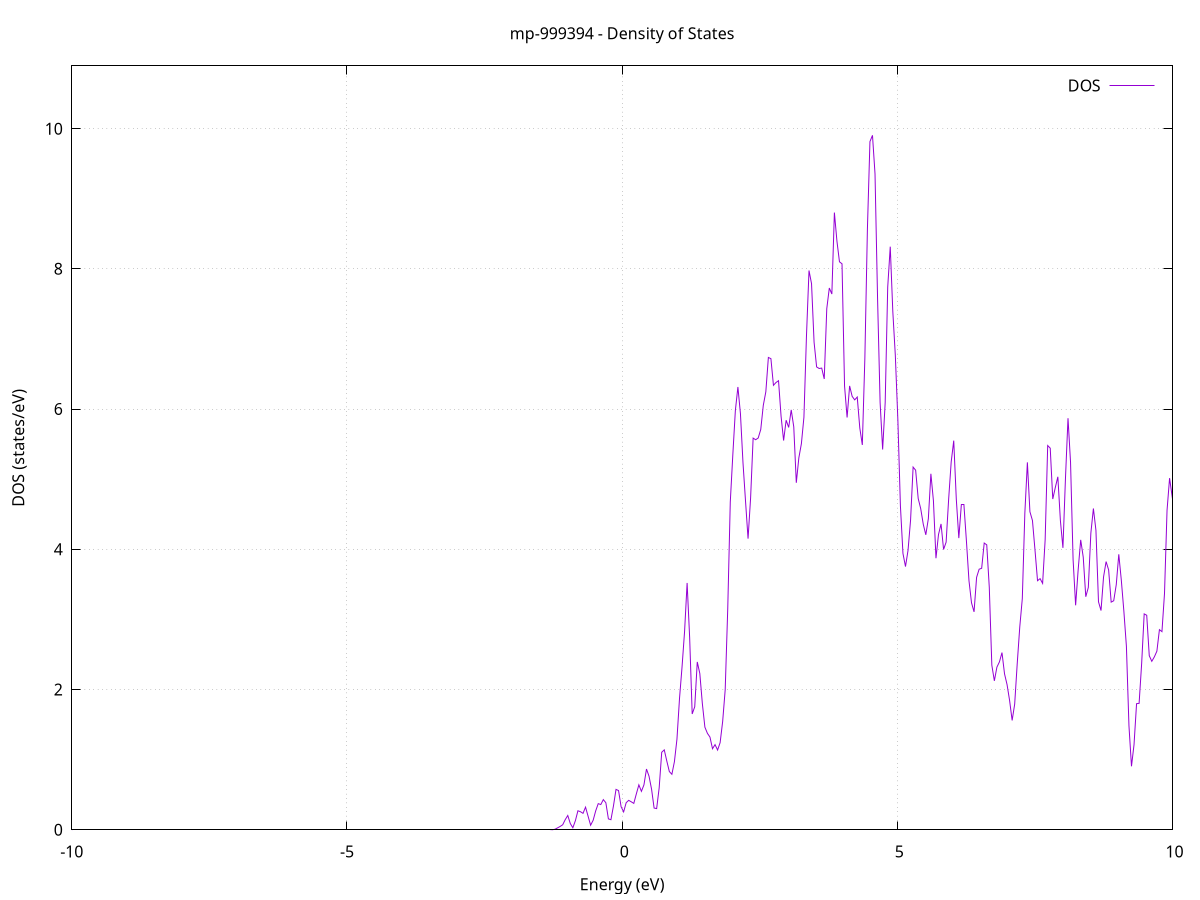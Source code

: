 set title 'mp-999394 - Density of States'
set xlabel 'Energy (eV)'
set ylabel 'DOS (states/eV)'
set grid
set xrange [-10:10]
set yrange [0:10.895]
set xzeroaxis lt -1
set terminal png size 800,600
set output 'mp-999394_dos_gnuplot.png'
plot '-' using 1:2 with lines title 'DOS'
-62.030300 0.000000
-61.984200 0.000000
-61.938000 0.000000
-61.891900 0.000000
-61.845700 0.000000
-61.799600 0.000000
-61.753500 0.000000
-61.707300 0.000000
-61.661200 0.000000
-61.615000 0.000000
-61.568900 0.000000
-61.522800 0.000000
-61.476600 0.000000
-61.430500 0.000000
-61.384400 0.000000
-61.338200 0.000000
-61.292100 0.000000
-61.245900 0.000000
-61.199800 0.000000
-61.153700 0.000000
-61.107500 0.000000
-61.061400 0.000000
-61.015200 0.000000
-60.969100 0.000000
-60.923000 0.000000
-60.876800 0.000000
-60.830700 0.000000
-60.784500 0.000000
-60.738400 0.000000
-60.692300 0.000000
-60.646100 0.000000
-60.600000 0.000000
-60.553800 0.000000
-60.507700 0.000000
-60.461600 0.000000
-60.415400 0.000000
-60.369300 0.000000
-60.323100 0.000000
-60.277000 0.000000
-60.230900 0.000000
-60.184700 0.000000
-60.138600 0.000000
-60.092500 0.000000
-60.046300 0.000000
-60.000200 0.000000
-59.954000 0.000000
-59.907900 0.000000
-59.861800 0.000000
-59.815600 0.000000
-59.769500 0.000000
-59.723300 0.000000
-59.677200 0.000000
-59.631100 0.000000
-59.584900 0.000000
-59.538800 0.000000
-59.492600 0.000000
-59.446500 0.000000
-59.400400 0.000000
-59.354200 0.000000
-59.308100 0.000000
-59.261900 0.000000
-59.215800 0.000000
-59.169700 0.000000
-59.123500 0.000000
-59.077400 0.000000
-59.031200 0.000000
-58.985100 0.000000
-58.939000 0.000000
-58.892800 0.000000
-58.846700 0.000000
-58.800600 0.000000
-58.754400 0.000000
-58.708300 0.000000
-58.662100 0.000000
-58.616000 0.000000
-58.569900 0.000000
-58.523700 0.000000
-58.477600 0.000000
-58.431400 0.000000
-58.385300 0.000000
-58.339200 0.000000
-58.293000 0.000000
-58.246900 0.000000
-58.200700 0.000000
-58.154600 0.000000
-58.108500 0.000000
-58.062300 0.000000
-58.016200 0.000000
-57.970000 0.006100
-57.923900 0.531600
-57.877800 9.516400
-57.831600 37.093700
-57.785500 33.577700
-57.739300 15.383700
-57.693200 21.239800
-57.647100 11.299500
-57.600900 1.358000
-57.554800 0.034600
-57.508700 0.000200
-57.462500 0.000000
-57.416400 0.000000
-57.370200 0.000000
-57.324100 0.000000
-57.278000 0.000000
-57.231800 0.000000
-57.185700 0.000000
-57.139500 0.000000
-57.093400 0.000000
-57.047300 0.000000
-57.001100 0.000000
-56.955000 0.000000
-56.908800 0.000000
-56.862700 0.000000
-56.816600 0.000000
-56.770400 0.000000
-56.724300 0.000000
-56.678100 0.000000
-56.632000 0.000000
-56.585900 0.000000
-56.539700 0.000000
-56.493600 0.000000
-56.447400 0.000000
-56.401300 0.000000
-56.355200 0.000000
-56.309000 0.000000
-56.262900 0.000000
-56.216800 0.000000
-56.170600 0.000000
-56.124500 0.000000
-56.078300 0.000000
-56.032200 0.000000
-55.986100 0.000000
-55.939900 0.000000
-55.893800 0.000000
-55.847600 0.000000
-55.801500 0.000000
-55.755400 0.000000
-55.709200 0.000000
-55.663100 0.000000
-55.616900 0.000000
-55.570800 0.000000
-55.524700 0.000000
-55.478500 0.000000
-55.432400 0.000000
-55.386200 0.000000
-55.340100 0.000000
-55.294000 0.000000
-55.247800 0.000000
-55.201700 0.000000
-55.155600 0.000000
-55.109400 0.000000
-55.063300 0.000000
-55.017100 0.000000
-54.971000 0.000000
-54.924900 0.000000
-54.878700 0.000000
-54.832600 0.000000
-54.786400 0.000000
-54.740300 0.000000
-54.694200 0.000000
-54.648000 0.000000
-54.601900 0.000000
-54.555700 0.000000
-54.509600 0.000000
-54.463500 0.000000
-54.417300 0.000000
-54.371200 0.000000
-54.325000 0.000000
-54.278900 0.000000
-54.232800 0.000000
-54.186600 0.000000
-54.140500 0.000000
-54.094300 0.000000
-54.048200 0.000000
-54.002100 0.000000
-53.955900 0.000000
-53.909800 0.000000
-53.863700 0.000000
-53.817500 0.000000
-53.771400 0.000000
-53.725200 0.000000
-53.679100 0.000000
-53.633000 0.000000
-53.586800 0.000000
-53.540700 0.000000
-53.494500 0.000000
-53.448400 0.000000
-53.402300 0.000000
-53.356100 0.000000
-53.310000 0.000000
-53.263800 0.000000
-53.217700 0.000000
-53.171600 0.000000
-53.125400 0.000000
-53.079300 0.000000
-53.033100 0.000000
-52.987000 0.000000
-52.940900 0.000000
-52.894700 0.000000
-52.848600 0.000000
-52.802400 0.000000
-52.756300 0.000000
-52.710200 0.000000
-52.664000 0.000000
-52.617900 0.000000
-52.571800 0.000000
-52.525600 0.000000
-52.479500 0.000000
-52.433300 0.000000
-52.387200 0.000000
-52.341100 0.000000
-52.294900 0.000000
-52.248800 0.000000
-52.202600 0.000000
-52.156500 0.000000
-52.110400 0.000000
-52.064200 0.000000
-52.018100 0.000000
-51.971900 0.000000
-51.925800 0.000000
-51.879700 0.000000
-51.833500 0.000000
-51.787400 0.000000
-51.741200 0.000000
-51.695100 0.000000
-51.649000 0.000000
-51.602800 0.000000
-51.556700 0.000000
-51.510500 0.000000
-51.464400 0.000000
-51.418300 0.000000
-51.372100 0.000000
-51.326000 0.000000
-51.279900 0.000000
-51.233700 0.000000
-51.187600 0.000000
-51.141400 0.000000
-51.095300 0.000000
-51.049200 0.000000
-51.003000 0.000000
-50.956900 0.000000
-50.910700 0.000000
-50.864600 0.000000
-50.818500 0.000000
-50.772300 0.000000
-50.726200 0.000000
-50.680000 0.000000
-50.633900 0.000000
-50.587800 0.000000
-50.541600 0.000000
-50.495500 0.000000
-50.449300 0.000000
-50.403200 0.000000
-50.357100 0.000000
-50.310900 0.000000
-50.264800 0.000000
-50.218600 0.000000
-50.172500 0.000000
-50.126400 0.000000
-50.080200 0.000000
-50.034100 0.000000
-49.988000 0.000000
-49.941800 0.000000
-49.895700 0.000000
-49.849500 0.000000
-49.803400 0.000000
-49.757300 0.000000
-49.711100 0.000000
-49.665000 0.000000
-49.618800 0.000000
-49.572700 0.000000
-49.526600 0.000000
-49.480400 0.000000
-49.434300 0.000000
-49.388100 0.000000
-49.342000 0.000000
-49.295900 0.000000
-49.249700 0.000000
-49.203600 0.000000
-49.157400 0.000000
-49.111300 0.000000
-49.065200 0.000000
-49.019000 0.000000
-48.972900 0.000000
-48.926700 0.000000
-48.880600 0.000000
-48.834500 0.000000
-48.788300 0.000000
-48.742200 0.000000
-48.696100 0.000000
-48.649900 0.000000
-48.603800 0.000000
-48.557600 0.000000
-48.511500 0.000000
-48.465400 0.000000
-48.419200 0.000000
-48.373100 0.000000
-48.326900 0.000000
-48.280800 0.000000
-48.234700 0.000000
-48.188500 0.000000
-48.142400 0.000000
-48.096200 0.000000
-48.050100 0.000000
-48.004000 0.000000
-47.957800 0.000000
-47.911700 0.000000
-47.865500 0.000000
-47.819400 0.000000
-47.773300 0.000000
-47.727100 0.000000
-47.681000 0.000000
-47.634800 0.000000
-47.588700 0.000000
-47.542600 0.000000
-47.496400 0.000000
-47.450300 0.000000
-47.404200 0.000000
-47.358000 0.000000
-47.311900 0.000000
-47.265700 0.000000
-47.219600 0.000000
-47.173500 0.000000
-47.127300 0.000000
-47.081200 0.000000
-47.035000 0.000000
-46.988900 0.000000
-46.942800 0.000000
-46.896600 0.000000
-46.850500 0.000000
-46.804300 0.000000
-46.758200 0.000000
-46.712100 0.000000
-46.665900 0.000000
-46.619800 0.000000
-46.573600 0.000000
-46.527500 0.000000
-46.481400 0.000000
-46.435200 0.000000
-46.389100 0.000000
-46.343000 0.000000
-46.296800 0.000000
-46.250700 0.000000
-46.204500 0.000000
-46.158400 0.000000
-46.112300 0.000000
-46.066100 0.000000
-46.020000 0.000000
-45.973800 0.000000
-45.927700 0.000000
-45.881600 0.000000
-45.835400 0.000000
-45.789300 0.000000
-45.743100 0.000000
-45.697000 0.000000
-45.650900 0.000000
-45.604700 0.000000
-45.558600 0.000000
-45.512400 0.000000
-45.466300 0.000000
-45.420200 0.000000
-45.374000 0.000000
-45.327900 0.000000
-45.281700 0.000000
-45.235600 0.000000
-45.189500 0.000000
-45.143300 0.000000
-45.097200 0.000000
-45.051100 0.000000
-45.004900 0.000000
-44.958800 0.000000
-44.912600 0.000000
-44.866500 0.000000
-44.820400 0.000000
-44.774200 0.000000
-44.728100 0.000000
-44.681900 0.000000
-44.635800 0.000000
-44.589700 0.000000
-44.543500 0.000000
-44.497400 0.000000
-44.451200 0.000000
-44.405100 0.000000
-44.359000 0.000000
-44.312800 0.000000
-44.266700 0.000000
-44.220500 0.000000
-44.174400 0.000000
-44.128300 0.000000
-44.082100 0.000000
-44.036000 0.000000
-43.989800 0.000000
-43.943700 0.000000
-43.897600 0.000000
-43.851400 0.000000
-43.805300 0.000000
-43.759200 0.000000
-43.713000 0.000000
-43.666900 0.000000
-43.620700 0.000000
-43.574600 0.000000
-43.528500 0.000000
-43.482300 0.000000
-43.436200 0.000000
-43.390000 0.000000
-43.343900 0.000000
-43.297800 0.000000
-43.251600 0.000000
-43.205500 0.000000
-43.159300 0.000000
-43.113200 0.000000
-43.067100 0.000000
-43.020900 0.000000
-42.974800 0.000000
-42.928600 0.000000
-42.882500 0.000000
-42.836400 0.000000
-42.790200 0.000000
-42.744100 0.000000
-42.697900 0.000000
-42.651800 0.000000
-42.605700 0.000000
-42.559500 0.000000
-42.513400 0.000000
-42.467300 0.000000
-42.421100 0.000000
-42.375000 0.000000
-42.328800 0.000000
-42.282700 0.000000
-42.236600 0.000000
-42.190400 0.000000
-42.144300 0.000000
-42.098100 0.000000
-42.052000 0.000000
-42.005900 0.000000
-41.959700 0.000000
-41.913600 0.000000
-41.867400 0.000000
-41.821300 0.000000
-41.775200 0.000000
-41.729000 0.000000
-41.682900 0.000000
-41.636700 0.000000
-41.590600 0.000000
-41.544500 0.000000
-41.498300 0.000000
-41.452200 0.000000
-41.406000 0.000000
-41.359900 0.000000
-41.313800 0.000000
-41.267600 0.000000
-41.221500 0.000000
-41.175400 0.000000
-41.129200 0.000000
-41.083100 0.000000
-41.036900 0.000000
-40.990800 0.000000
-40.944700 0.000000
-40.898500 0.000000
-40.852400 0.000000
-40.806200 0.000000
-40.760100 0.000000
-40.714000 0.000000
-40.667800 0.000000
-40.621700 0.000000
-40.575500 0.000000
-40.529400 0.000000
-40.483300 0.000000
-40.437100 0.000000
-40.391000 0.000000
-40.344800 0.000000
-40.298700 0.000000
-40.252600 0.000000
-40.206400 0.000000
-40.160300 0.000000
-40.114100 0.000000
-40.068000 0.000000
-40.021900 0.000000
-39.975700 0.000000
-39.929600 0.000000
-39.883500 0.000000
-39.837300 0.000000
-39.791200 0.000000
-39.745000 0.000000
-39.698900 0.000000
-39.652800 0.000000
-39.606600 0.000000
-39.560500 0.000000
-39.514300 0.000000
-39.468200 0.000000
-39.422100 0.000000
-39.375900 0.000000
-39.329800 0.000000
-39.283600 0.000000
-39.237500 0.000000
-39.191400 0.000000
-39.145200 0.000000
-39.099100 0.000000
-39.052900 0.000000
-39.006800 0.000000
-38.960700 0.000000
-38.914500 0.000000
-38.868400 0.000000
-38.822200 0.000000
-38.776100 0.000000
-38.730000 0.000000
-38.683800 0.000000
-38.637700 0.000000
-38.591600 0.000000
-38.545400 0.000000
-38.499300 0.000000
-38.453100 0.000000
-38.407000 0.000000
-38.360900 0.000000
-38.314700 0.000000
-38.268600 0.000000
-38.222400 0.000000
-38.176300 0.000000
-38.130200 0.000000
-38.084000 0.000000
-38.037900 0.000000
-37.991700 0.000000
-37.945600 0.000000
-37.899500 0.000000
-37.853300 0.000000
-37.807200 0.000000
-37.761000 0.000000
-37.714900 0.000000
-37.668800 0.000000
-37.622600 0.000000
-37.576500 0.000000
-37.530400 0.000000
-37.484200 0.000000
-37.438100 0.000000
-37.391900 0.000000
-37.345800 0.000000
-37.299700 0.000000
-37.253500 0.000000
-37.207400 0.000000
-37.161200 0.000000
-37.115100 0.000000
-37.069000 0.000000
-37.022800 0.000000
-36.976700 0.000000
-36.930500 0.000000
-36.884400 0.000000
-36.838300 0.000000
-36.792100 0.000000
-36.746000 0.000000
-36.699800 0.000000
-36.653700 0.000000
-36.607600 0.000000
-36.561400 0.000000
-36.515300 0.000000
-36.469100 0.000000
-36.423000 0.000000
-36.376900 0.000000
-36.330700 0.000000
-36.284600 0.000000
-36.238500 0.000000
-36.192300 0.000000
-36.146200 0.000000
-36.100000 0.000000
-36.053900 0.000000
-36.007800 0.000000
-35.961600 0.000000
-35.915500 0.000000
-35.869300 0.000000
-35.823200 0.000000
-35.777100 0.000000
-35.730900 0.000000
-35.684800 0.000000
-35.638600 0.000000
-35.592500 0.000000
-35.546400 0.000000
-35.500200 0.000000
-35.454100 0.000000
-35.407900 0.000000
-35.361800 0.000000
-35.315700 0.000000
-35.269500 0.000000
-35.223400 0.000000
-35.177200 0.000000
-35.131100 0.000000
-35.085000 0.000000
-35.038800 0.000000
-34.992700 0.000000
-34.946600 0.000000
-34.900400 0.000000
-34.854300 0.000000
-34.808100 0.000000
-34.762000 0.000000
-34.715900 0.000000
-34.669700 0.000000
-34.623600 0.000000
-34.577400 0.000000
-34.531300 0.000000
-34.485200 0.000000
-34.439000 0.000000
-34.392900 0.000000
-34.346700 0.000000
-34.300600 0.000000
-34.254500 0.000000
-34.208300 0.000000
-34.162200 0.000000
-34.116000 0.000000
-34.069900 0.000000
-34.023800 0.000000
-33.977600 0.000000
-33.931500 0.000000
-33.885300 0.000000
-33.839200 0.000000
-33.793100 0.000000
-33.746900 0.000000
-33.700800 0.000000
-33.654700 0.000000
-33.608500 0.000000
-33.562400 0.000000
-33.516200 0.000000
-33.470100 0.000000
-33.424000 0.000000
-33.377800 0.000000
-33.331700 0.000000
-33.285500 0.000000
-33.239400 0.000000
-33.193300 0.000000
-33.147100 0.000000
-33.101000 0.000000
-33.054800 0.000000
-33.008700 0.000000
-32.962600 0.000000
-32.916400 0.000000
-32.870300 0.000000
-32.824100 0.000000
-32.778000 0.000000
-32.731900 0.000000
-32.685700 0.000000
-32.639600 0.000000
-32.593400 0.000000
-32.547300 0.000000
-32.501200 0.000000
-32.455000 0.000000
-32.408900 0.000000
-32.362800 0.000000
-32.316600 0.000000
-32.270500 0.000000
-32.224300 0.000000
-32.178200 0.000000
-32.132100 0.000000
-32.085900 0.000000
-32.039800 0.000000
-31.993600 0.000000
-31.947500 0.000000
-31.901400 0.000000
-31.855200 0.000000
-31.809100 0.000000
-31.762900 0.000000
-31.716800 0.000000
-31.670700 0.000000
-31.624500 0.000000
-31.578400 0.000000
-31.532200 0.000000
-31.486100 0.000000
-31.440000 0.000000
-31.393800 0.000000
-31.347700 0.000000
-31.301500 0.000000
-31.255400 0.000000
-31.209300 0.000000
-31.163100 0.000000
-31.117000 0.000000
-31.070900 0.000000
-31.024700 0.000000
-30.978600 0.000000
-30.932400 0.000000
-30.886300 0.000000
-30.840200 0.000000
-30.794000 0.000000
-30.747900 0.000000
-30.701700 0.000000
-30.655600 0.000000
-30.609500 0.000000
-30.563300 0.000000
-30.517200 0.000000
-30.471000 0.000000
-30.424900 0.000000
-30.378800 0.000000
-30.332600 0.000000
-30.286500 0.000000
-30.240300 0.000000
-30.194200 0.000000
-30.148100 0.000000
-30.101900 0.000000
-30.055800 0.000000
-30.009700 0.000000
-29.963500 0.000000
-29.917400 0.000000
-29.871200 0.000000
-29.825100 0.000000
-29.779000 0.000000
-29.732800 0.000000
-29.686700 0.000000
-29.640500 0.000000
-29.594400 0.000000
-29.548300 0.000000
-29.502100 0.000000
-29.456000 0.000000
-29.409800 0.000000
-29.363700 0.000000
-29.317600 0.000000
-29.271400 0.000000
-29.225300 0.000000
-29.179100 0.000000
-29.133000 0.000000
-29.086900 0.000000
-29.040700 0.000000
-28.994600 0.000000
-28.948400 0.000000
-28.902300 0.000000
-28.856200 0.000000
-28.810000 0.000000
-28.763900 0.000000
-28.717800 0.000000
-28.671600 0.000000
-28.625500 0.000000
-28.579300 0.000000
-28.533200 0.000000
-28.487100 0.000000
-28.440900 0.000000
-28.394800 0.000000
-28.348600 0.000000
-28.302500 0.000000
-28.256400 0.000000
-28.210200 0.000000
-28.164100 0.000000
-28.117900 0.000000
-28.071800 0.000000
-28.025700 0.000000
-27.979500 0.000000
-27.933400 0.000000
-27.887200 0.000000
-27.841100 0.000000
-27.795000 0.000000
-27.748800 0.000000
-27.702700 0.000000
-27.656500 0.000000
-27.610400 0.000000
-27.564300 0.000000
-27.518100 0.000000
-27.472000 0.000000
-27.425900 0.000000
-27.379700 0.000000
-27.333600 0.000000
-27.287400 0.000000
-27.241300 0.000000
-27.195200 0.000000
-27.149000 0.000000
-27.102900 0.000000
-27.056700 0.000000
-27.010600 0.000000
-26.964500 0.000000
-26.918300 0.000000
-26.872200 0.000000
-26.826000 0.000000
-26.779900 0.000000
-26.733800 0.000000
-26.687600 0.000000
-26.641500 0.000000
-26.595300 0.000000
-26.549200 0.000000
-26.503100 0.000000
-26.456900 0.000000
-26.410800 0.000000
-26.364600 0.000000
-26.318500 0.000000
-26.272400 0.000000
-26.226200 0.000000
-26.180100 0.000000
-26.134000 0.000700
-26.087800 0.035100
-26.041700 0.427600
-25.995500 1.605900
-25.949400 2.736000
-25.903300 3.414900
-25.857100 4.952000
-25.811000 8.487100
-25.764800 11.614300
-25.718700 11.683500
-25.672600 12.920700
-25.626400 15.888000
-25.580300 17.167800
-25.534100 16.657300
-25.488000 14.654500
-25.441900 10.476200
-25.395700 8.492900
-25.349600 9.938100
-25.303400 10.693000
-25.257300 11.105300
-25.211200 13.096400
-25.165000 15.491900
-25.118900 15.148200
-25.072700 13.647700
-25.026600 14.056500
-24.980500 16.255400
-24.934300 17.721500
-24.888200 16.026800
-24.842100 15.331700
-24.795900 15.536200
-24.749800 17.105300
-24.703600 18.556800
-24.657500 15.718200
-24.611400 9.746700
-24.565200 3.312500
-24.519100 0.406800
-24.472900 0.013600
-24.426800 0.000100
-24.380700 0.000000
-24.334500 0.000000
-24.288400 0.000000
-24.242200 0.000000
-24.196100 0.000000
-24.150000 0.000000
-24.103800 0.000000
-24.057700 0.000000
-24.011500 0.000000
-23.965400 0.000000
-23.919300 0.000000
-23.873100 0.000000
-23.827000 0.000000
-23.780800 0.000000
-23.734700 0.000000
-23.688600 0.000000
-23.642400 0.000000
-23.596300 0.000000
-23.550200 0.000000
-23.504000 0.000000
-23.457900 0.000000
-23.411700 0.000000
-23.365600 0.000000
-23.319500 0.000000
-23.273300 0.000000
-23.227200 0.000000
-23.181000 0.000000
-23.134900 0.000000
-23.088800 0.000000
-23.042600 0.000000
-22.996500 0.000000
-22.950300 0.000000
-22.904200 0.000000
-22.858100 0.000000
-22.811900 0.000000
-22.765800 0.000000
-22.719600 0.000000
-22.673500 0.000000
-22.627400 0.000000
-22.581200 0.000000
-22.535100 0.000000
-22.488900 0.000000
-22.442800 0.000000
-22.396700 0.000000
-22.350500 0.000000
-22.304400 0.000000
-22.258300 0.000000
-22.212100 0.000000
-22.166000 0.000000
-22.119800 0.000000
-22.073700 0.000000
-22.027600 0.000000
-21.981400 0.000000
-21.935300 0.000000
-21.889100 0.000000
-21.843000 0.000000
-21.796900 0.000000
-21.750700 0.000000
-21.704600 0.000000
-21.658400 0.000000
-21.612300 0.000000
-21.566200 0.000000
-21.520000 0.000000
-21.473900 0.000000
-21.427700 0.000000
-21.381600 0.000000
-21.335500 0.000000
-21.289300 0.000000
-21.243200 0.000000
-21.197100 0.000000
-21.150900 0.000000
-21.104800 0.000000
-21.058600 0.000000
-21.012500 0.000000
-20.966400 0.000000
-20.920200 0.000000
-20.874100 0.000000
-20.827900 0.000000
-20.781800 0.000000
-20.735700 0.000000
-20.689500 0.000000
-20.643400 0.000000
-20.597200 0.000000
-20.551100 0.000000
-20.505000 0.000000
-20.458800 0.000000
-20.412700 0.000000
-20.366500 0.000000
-20.320400 0.000000
-20.274300 0.000000
-20.228100 0.000000
-20.182000 0.000000
-20.135800 0.000000
-20.089700 0.000000
-20.043600 0.000000
-19.997400 0.000000
-19.951300 0.000000
-19.905200 0.000000
-19.859000 0.000000
-19.812900 0.000000
-19.766700 0.000000
-19.720600 0.000000
-19.674500 0.000000
-19.628300 0.000000
-19.582200 0.000000
-19.536000 0.000000
-19.489900 0.000000
-19.443800 0.000000
-19.397600 0.000000
-19.351500 0.000000
-19.305300 0.000000
-19.259200 0.000000
-19.213100 0.000000
-19.166900 0.000000
-19.120800 0.000000
-19.074600 0.000000
-19.028500 0.000000
-18.982400 0.000000
-18.936200 0.000000
-18.890100 0.000000
-18.843900 0.000000
-18.797800 0.000000
-18.751700 0.000000
-18.705500 0.000000
-18.659400 0.000000
-18.613300 0.000000
-18.567100 0.000000
-18.521000 0.000000
-18.474800 0.000000
-18.428700 0.000000
-18.382600 0.000000
-18.336400 0.000000
-18.290300 0.000000
-18.244100 0.000000
-18.198000 0.000000
-18.151900 0.000000
-18.105700 0.000000
-18.059600 0.000000
-18.013400 0.000000
-17.967300 0.000000
-17.921200 0.000000
-17.875000 0.000000
-17.828900 0.000000
-17.782700 0.000000
-17.736600 0.000000
-17.690500 0.000000
-17.644300 0.000000
-17.598200 0.000000
-17.552000 0.000000
-17.505900 0.000000
-17.459800 0.000000
-17.413600 0.000000
-17.367500 0.000000
-17.321400 0.000000
-17.275200 0.000000
-17.229100 0.000000
-17.182900 0.000000
-17.136800 0.000000
-17.090700 0.000000
-17.044500 0.000000
-16.998400 0.000000
-16.952200 0.000000
-16.906100 0.000000
-16.860000 0.000000
-16.813800 0.000000
-16.767700 0.000000
-16.721500 0.000000
-16.675400 0.000000
-16.629300 0.000000
-16.583100 0.000000
-16.537000 0.000000
-16.490800 0.000000
-16.444700 0.000000
-16.398600 0.000000
-16.352400 0.000000
-16.306300 0.000000
-16.260100 0.000000
-16.214000 0.000000
-16.167900 0.000000
-16.121700 0.000000
-16.075600 0.000000
-16.029500 0.000000
-15.983300 0.000000
-15.937200 0.000000
-15.891000 0.000000
-15.844900 0.000000
-15.798800 0.000000
-15.752600 0.000000
-15.706500 0.000000
-15.660300 0.000000
-15.614200 0.000000
-15.568100 0.000000
-15.521900 0.000000
-15.475800 0.000000
-15.429600 0.000000
-15.383500 0.000000
-15.337400 0.000000
-15.291200 0.000000
-15.245100 0.000000
-15.198900 0.000000
-15.152800 0.000000
-15.106700 0.000000
-15.060500 0.000000
-15.014400 0.000000
-14.968200 0.000000
-14.922100 0.000000
-14.876000 0.000000
-14.829800 0.000000
-14.783700 0.000000
-14.737600 0.000000
-14.691400 0.000000
-14.645300 0.000000
-14.599100 0.000000
-14.553000 0.000000
-14.506900 0.000000
-14.460700 0.000000
-14.414600 0.000000
-14.368400 0.000000
-14.322300 0.000000
-14.276200 0.000000
-14.230000 0.000000
-14.183900 0.000000
-14.137700 0.000000
-14.091600 0.000000
-14.045500 0.000000
-13.999300 0.000000
-13.953200 0.000000
-13.907000 0.000000
-13.860900 0.000000
-13.814800 0.000000
-13.768600 0.000000
-13.722500 0.000000
-13.676300 0.000000
-13.630200 0.000000
-13.584100 0.000000
-13.537900 0.000000
-13.491800 0.000000
-13.445700 0.000000
-13.399500 0.000000
-13.353400 0.000000
-13.307200 0.000000
-13.261100 0.000000
-13.215000 0.000000
-13.168800 0.000000
-13.122700 0.000000
-13.076500 0.000000
-13.030400 0.000000
-12.984300 0.000000
-12.938100 0.000000
-12.892000 0.000000
-12.845800 0.000000
-12.799700 0.000000
-12.753600 0.000000
-12.707400 0.000000
-12.661300 0.000000
-12.615100 0.000000
-12.569000 0.000000
-12.522900 0.000000
-12.476700 0.000000
-12.430600 0.000000
-12.384500 0.000000
-12.338300 0.000000
-12.292200 0.000000
-12.246000 0.000000
-12.199900 0.000000
-12.153800 0.000000
-12.107600 0.000000
-12.061500 0.000000
-12.015300 0.000000
-11.969200 0.000000
-11.923100 0.000000
-11.876900 0.000000
-11.830800 0.000000
-11.784600 0.000000
-11.738500 0.000000
-11.692400 0.000000
-11.646200 0.000000
-11.600100 0.000000
-11.553900 0.000000
-11.507800 0.000000
-11.461700 0.000000
-11.415500 0.000000
-11.369400 0.000000
-11.323200 0.000000
-11.277100 0.000000
-11.231000 0.000000
-11.184800 0.000000
-11.138700 0.000000
-11.092600 0.000000
-11.046400 0.000000
-11.000300 0.000000
-10.954100 0.000000
-10.908000 0.000000
-10.861900 0.000000
-10.815700 0.000000
-10.769600 0.000000
-10.723400 0.000000
-10.677300 0.000000
-10.631200 0.000000
-10.585000 0.000000
-10.538900 0.000000
-10.492700 0.000000
-10.446600 0.000000
-10.400500 0.000000
-10.354300 0.000000
-10.308200 0.000000
-10.262000 0.000000
-10.215900 0.000000
-10.169800 0.000000
-10.123600 0.000000
-10.077500 0.000000
-10.031300 0.000000
-9.985200 0.000000
-9.939100 0.000000
-9.892900 0.000000
-9.846800 0.000000
-9.800700 0.000000
-9.754500 0.000000
-9.708400 0.000000
-9.662200 0.000000
-9.616100 0.000000
-9.570000 0.000000
-9.523800 0.000000
-9.477700 0.000000
-9.431500 0.000000
-9.385400 0.000000
-9.339300 0.000000
-9.293100 0.000000
-9.247000 0.000000
-9.200800 0.000000
-9.154700 0.000000
-9.108600 0.000000
-9.062400 0.000000
-9.016300 0.000000
-8.970100 0.000000
-8.924000 0.000000
-8.877900 0.000000
-8.831700 0.000000
-8.785600 0.000000
-8.739400 0.000000
-8.693300 0.000000
-8.647200 0.000000
-8.601000 0.000000
-8.554900 0.000000
-8.508800 0.000000
-8.462600 0.000000
-8.416500 0.000000
-8.370300 0.000000
-8.324200 0.000000
-8.278100 0.000000
-8.231900 0.000000
-8.185800 0.000000
-8.139600 0.000000
-8.093500 0.000000
-8.047400 0.000000
-8.001200 0.000000
-7.955100 0.000000
-7.908900 0.000000
-7.862800 0.000000
-7.816700 0.000000
-7.770500 0.000000
-7.724400 0.000000
-7.678200 0.000000
-7.632100 0.000000
-7.586000 0.000000
-7.539800 0.000000
-7.493700 0.000000
-7.447500 0.000000
-7.401400 0.000000
-7.355300 0.000000
-7.309100 0.000000
-7.263000 0.000000
-7.216900 0.000000
-7.170700 0.000000
-7.124600 0.000000
-7.078400 0.000000
-7.032300 0.000000
-6.986200 0.000000
-6.940000 0.000000
-6.893900 0.000000
-6.847700 0.000000
-6.801600 0.000000
-6.755500 0.000000
-6.709300 0.000000
-6.663200 0.000000
-6.617000 0.000000
-6.570900 0.000000
-6.524800 0.000000
-6.478600 0.000000
-6.432500 0.000000
-6.386300 0.000000
-6.340200 0.000000
-6.294100 0.000000
-6.247900 0.000000
-6.201800 0.000000
-6.155600 0.000000
-6.109500 0.000000
-6.063400 0.000000
-6.017200 0.000000
-5.971100 0.000000
-5.925000 0.000000
-5.878800 0.000000
-5.832700 0.000000
-5.786500 0.000000
-5.740400 0.000000
-5.694300 0.000000
-5.648100 0.000000
-5.602000 0.000000
-5.555800 0.000000
-5.509700 0.000000
-5.463600 0.000000
-5.417400 0.000000
-5.371300 0.000000
-5.325100 0.000000
-5.279000 0.000000
-5.232900 0.000000
-5.186700 0.000000
-5.140600 0.000000
-5.094400 0.000000
-5.048300 0.000000
-5.002200 0.000000
-4.956000 0.000000
-4.909900 0.000000
-4.863700 0.000000
-4.817600 0.000000
-4.771500 0.000000
-4.725300 0.000000
-4.679200 0.000000
-4.633100 0.000000
-4.586900 0.000000
-4.540800 0.000000
-4.494600 0.000000
-4.448500 0.000000
-4.402400 0.000000
-4.356200 0.000000
-4.310100 0.000000
-4.263900 0.000000
-4.217800 0.000000
-4.171700 0.000000
-4.125500 0.000000
-4.079400 0.000000
-4.033200 0.000000
-3.987100 0.000000
-3.941000 0.000000
-3.894800 0.000000
-3.848700 0.000000
-3.802500 0.000000
-3.756400 0.000000
-3.710300 0.000000
-3.664100 0.000000
-3.618000 0.000000
-3.571900 0.000000
-3.525700 0.000000
-3.479600 0.000000
-3.433400 0.000000
-3.387300 0.000000
-3.341200 0.000000
-3.295000 0.000000
-3.248900 0.000000
-3.202700 0.000000
-3.156600 0.000000
-3.110500 0.000000
-3.064300 0.000000
-3.018200 0.000000
-2.972000 0.000000
-2.925900 0.000000
-2.879800 0.000000
-2.833600 0.000000
-2.787500 0.000000
-2.741300 0.000000
-2.695200 0.000000
-2.649100 0.000000
-2.602900 0.000000
-2.556800 0.000000
-2.510600 0.000000
-2.464500 0.000000
-2.418400 0.000000
-2.372200 0.000000
-2.326100 0.000000
-2.280000 0.000000
-2.233800 0.000000
-2.187700 0.000000
-2.141500 0.000000
-2.095400 0.000000
-2.049300 0.000000
-2.003100 0.000000
-1.957000 0.000000
-1.910800 0.000000
-1.864700 0.000000
-1.818600 0.000000
-1.772400 0.000000
-1.726300 0.000000
-1.680100 0.000000
-1.634000 0.000000
-1.587900 0.000000
-1.541700 0.000000
-1.495600 0.000000
-1.449400 0.000000
-1.403300 0.000000
-1.357200 0.000000
-1.311000 0.000000
-1.264900 0.000600
-1.218700 0.008000
-1.172600 0.027900
-1.126500 0.047600
-1.080300 0.071200
-1.034200 0.144800
-0.988100 0.203700
-0.941900 0.088800
-0.895800 0.029000
-0.849600 0.129700
-0.803500 0.271200
-0.757400 0.257600
-0.711200 0.234500
-0.665100 0.322600
-0.618900 0.193600
-0.572800 0.064700
-0.526700 0.136000
-0.480500 0.270000
-0.434400 0.372800
-0.388200 0.359700
-0.342100 0.430400
-0.296000 0.385500
-0.249800 0.155400
-0.203700 0.143500
-0.157500 0.341600
-0.111400 0.576100
-0.065300 0.559200
-0.019100 0.329400
0.027000 0.255100
0.073200 0.386400
0.119300 0.419900
0.165400 0.399000
0.211600 0.376400
0.257700 0.511100
0.303800 0.640900
0.350000 0.548300
0.396100 0.640300
0.442300 0.866300
0.488400 0.764100
0.534500 0.579200
0.580700 0.309600
0.626800 0.302100
0.673000 0.599400
0.719100 1.105600
0.765200 1.139600
0.811400 0.980400
0.857500 0.830400
0.903700 0.791300
0.949800 0.971300
0.995900 1.291800
1.042100 1.870400
1.088200 2.321200
1.134400 2.828100
1.180500 3.520000
1.226600 2.741600
1.272800 1.651800
1.318900 1.754400
1.365100 2.393800
1.411200 2.229400
1.457300 1.800100
1.503500 1.463100
1.549600 1.375200
1.595700 1.322100
1.641900 1.156000
1.688000 1.214400
1.734200 1.137200
1.780300 1.242800
1.826400 1.544600
1.872600 1.997600
1.918700 3.150900
1.964900 4.675500
2.011000 5.349300
2.057100 5.978200
2.103300 6.315000
2.149400 5.936000
2.195600 5.235500
2.241700 4.688700
2.287800 4.152000
2.334000 4.731200
2.380100 5.586100
2.426300 5.562900
2.472400 5.587800
2.518500 5.709300
2.564700 6.053200
2.610800 6.246300
2.657000 6.736300
2.703100 6.719300
2.749200 6.339200
2.795400 6.378900
2.841500 6.404600
2.887600 5.899200
2.933800 5.551600
2.979900 5.841400
3.026100 5.738500
3.072200 5.988800
3.118300 5.746900
3.164500 4.949200
3.210600 5.304500
3.256800 5.505900
3.302900 5.882700
3.349000 7.036500
3.395200 7.976500
3.441300 7.788300
3.487500 6.953500
3.533600 6.601500
3.579700 6.579100
3.625900 6.584700
3.672000 6.429800
3.718200 7.432300
3.764300 7.726800
3.810400 7.640900
3.856600 8.802600
3.902700 8.396100
3.948900 8.100600
3.995000 8.072300
4.041100 6.329900
4.087300 5.880200
4.133400 6.330800
4.179500 6.181400
4.225700 6.131700
4.271800 6.171900
4.318000 5.732000
4.364100 5.488800
4.410200 6.725600
4.456400 8.563400
4.502500 9.815100
4.548700 9.904500
4.594800 9.353300
4.640900 7.582800
4.687100 6.094700
4.733200 5.423600
4.779400 6.090500
4.825500 7.740000
4.871600 8.316600
4.917800 7.394200
4.963900 6.764400
5.010100 5.840700
5.056200 4.620200
5.102300 3.941500
5.148500 3.754100
5.194600 3.985200
5.240700 4.416300
5.286900 5.172800
5.333000 5.128100
5.379200 4.725100
5.425300 4.578800
5.471400 4.357700
5.517600 4.206600
5.563700 4.436100
5.609900 5.077200
5.656000 4.693400
5.702100 3.873100
5.748300 4.211100
5.794400 4.362200
5.840600 3.997800
5.886700 4.102300
5.932800 4.717500
5.979000 5.247400
6.025100 5.550300
6.071300 4.720000
6.117400 4.160400
6.163500 4.638700
6.209700 4.639400
6.255800 4.117200
6.302000 3.552100
6.348100 3.237000
6.394200 3.107900
6.440400 3.600200
6.486500 3.716200
6.532600 3.729600
6.578800 4.089500
6.624900 4.063600
6.671100 3.456900
6.717200 2.347800
6.763300 2.124100
6.809500 2.319800
6.855600 2.394900
6.901800 2.527100
6.947900 2.224400
6.994000 2.070100
7.040200 1.843200
7.086300 1.559500
7.132500 1.792800
7.178600 2.368800
7.224700 2.890200
7.270900 3.296100
7.317000 4.514000
7.363200 5.239900
7.409300 4.536200
7.455400 4.411200
7.501600 3.988900
7.547700 3.552300
7.593900 3.581700
7.640000 3.514400
7.686100 4.135400
7.732300 5.480200
7.778400 5.442500
7.824500 4.717100
7.870700 4.881800
7.916800 5.034300
7.963000 4.410100
8.009100 4.020700
8.055200 5.011500
8.101400 5.870100
8.147500 5.241300
8.193700 3.855400
8.239800 3.201800
8.285900 3.709000
8.332100 4.135100
8.378200 3.887700
8.424400 3.323700
8.470500 3.456400
8.516600 4.230800
8.562800 4.582300
8.608900 4.271300
8.655100 3.251900
8.701200 3.126600
8.747300 3.606200
8.793500 3.824900
8.839600 3.706100
8.885800 3.246900
8.931900 3.266500
8.978000 3.495300
9.024200 3.928700
9.070300 3.557800
9.116400 3.117800
9.162600 2.616000
9.208700 1.485100
9.254900 0.905200
9.301000 1.213900
9.347100 1.798400
9.393300 1.803200
9.439400 2.368600
9.485600 3.079000
9.531700 3.059400
9.577800 2.482600
9.624000 2.402900
9.670100 2.465900
9.716300 2.547200
9.762400 2.854000
9.808500 2.826100
9.854700 3.369800
9.900800 4.555200
9.947000 5.015300
9.993100 4.757100
10.039200 4.499200
10.085400 3.807100
10.131500 3.361600
10.177700 3.572500
10.223800 3.893900
10.269900 3.285600
10.316100 3.202200
10.362200 3.774500
10.408300 3.576000
10.454500 3.735400
10.500600 3.900600
10.546800 3.533100
10.592900 2.846100
10.639000 2.084400
10.685200 2.102900
10.731300 1.976600
10.777500 1.767800
10.823600 1.919700
10.869700 2.091300
10.915900 1.854300
10.962000 1.709100
11.008200 1.629500
11.054300 1.216700
11.100400 0.931600
11.146600 1.233400
11.192700 1.549900
11.238900 1.623200
11.285000 1.689800
11.331100 1.788100
11.377300 1.735400
11.423400 1.252500
11.469600 0.982800
11.515700 1.562400
11.561800 2.109900
11.608000 1.812500
11.654100 1.419200
11.700200 1.251300
11.746400 1.266800
11.792500 1.408500
11.838700 1.341600
11.884800 1.033600
11.930900 0.891400
11.977100 1.088700
12.023200 0.902200
12.069400 0.937900
12.115500 0.979500
12.161600 0.909600
12.207800 0.989000
12.253900 0.907000
12.300100 0.844300
12.346200 1.118100
12.392300 1.214900
12.438500 1.117500
12.484600 1.081800
12.530800 0.855400
12.576900 0.934400
12.623000 1.137600
12.669200 1.394500
12.715300 1.318500
12.761500 1.108200
12.807600 0.876000
12.853700 0.656100
12.899900 0.758900
12.946000 0.820900
12.992100 1.026400
13.038300 1.159600
13.084400 1.092000
13.130600 1.102600
13.176700 1.049800
13.222800 0.885000
13.269000 1.188900
13.315100 1.311400
13.361300 0.968100
13.407400 0.855700
13.453500 1.214300
13.499700 1.600900
13.545800 1.890400
13.592000 1.992700
13.638100 1.756700
13.684200 1.533700
13.730400 1.414700
13.776500 0.792800
13.822700 0.614200
13.868800 1.448700
13.914900 2.043800
13.961100 1.625500
14.007200 1.063900
14.053300 0.958700
14.099500 1.861300
14.145600 3.079400
14.191800 3.183000
14.237900 1.974000
14.284000 1.510800
14.330200 1.540400
14.376300 1.749500
14.422500 1.827800
14.468600 1.489600
14.514700 1.406900
14.560900 1.405200
14.607000 1.124500
14.653200 0.939500
14.699300 0.936100
14.745400 0.976900
14.791600 1.067900
14.837700 1.656600
14.883900 1.871300
14.930000 1.502700
14.976100 1.148100
15.022300 0.813400
15.068400 0.667800
15.114600 0.775800
15.160700 0.613600
15.206800 0.348500
15.253000 0.368400
15.299100 0.472400
15.345200 0.635500
15.391400 0.819100
15.437500 0.964000
15.483700 0.798400
15.529800 0.901900
15.575900 1.321100
15.622100 1.669300
15.668200 1.622200
15.714400 1.690600
15.760500 1.512100
15.806600 1.049900
15.852800 0.854200
15.898900 1.079900
15.945100 1.190200
15.991200 0.883400
16.037300 1.115500
16.083500 1.858300
16.129600 1.558500
16.175800 0.896300
16.221900 0.790300
16.268000 1.296400
16.314200 1.830600
16.360300 2.139500
16.406500 2.117000
16.452600 2.177000
16.498700 2.124000
16.544900 1.926800
16.591000 1.899900
16.637100 2.023200
16.683300 2.363600
16.729400 2.345000
16.775600 1.817000
16.821700 1.663900
16.867800 1.552400
16.914000 0.990600
16.960100 0.866900
17.006300 1.339100
17.052400 2.533500
17.098500 2.781800
17.144700 2.128600
17.190800 2.106200
17.237000 2.206400
17.283100 2.270500
17.329200 2.426000
17.375400 2.129200
17.421500 1.418900
17.467700 1.284700
17.513800 1.338700
17.559900 1.662600
17.606100 2.151700
17.652200 2.276300
17.698400 2.536100
17.744500 2.235000
17.790600 2.064300
17.836800 2.037500
17.882900 2.051000
17.929000 2.285900
17.975200 3.096000
18.021300 3.148100
18.067500 3.042000
18.113600 3.110500
18.159700 2.816500
18.205900 2.665500
18.252000 2.426000
18.298200 2.471400
18.344300 2.190200
18.390400 1.552900
18.436600 1.581600
18.482700 1.618900
18.528900 1.871100
18.575000 2.358300
18.621100 2.442200
18.667300 2.609800
18.713400 2.343300
18.759600 2.309100
18.805700 2.306100
18.851800 2.099800
18.898000 2.510500
18.944100 2.462400
18.990300 2.353700
19.036400 2.120400
19.082500 2.160700
19.128700 2.653100
19.174800 2.778400
19.220900 2.585400
19.267100 2.653000
19.313200 2.963600
19.359400 2.499100
19.405500 2.172700
19.451600 1.868700
19.497800 2.172400
19.543900 2.410500
19.590100 1.840200
19.636200 2.312700
19.682300 3.074400
19.728500 3.001700
19.774600 3.331600
19.820800 2.919900
19.866900 1.986200
19.913000 2.191600
19.959200 2.978200
20.005300 3.316200
20.051500 2.967500
20.097600 2.371100
20.143700 2.290600
20.189900 2.511500
20.236000 3.008400
20.282200 3.029300
20.328300 3.087000
20.374400 3.816600
20.420600 3.709300
20.466700 3.060300
20.512800 2.977900
20.559000 3.222500
20.605100 3.570300
20.651300 3.366200
20.697400 3.458300
20.743500 3.351400
20.789700 2.300300
20.835800 1.696600
20.882000 1.682100
20.928100 2.095300
20.974200 2.700500
21.020400 3.056600
21.066500 3.155300
21.112700 3.374600
21.158800 3.510300
21.204900 3.490000
21.251100 3.116000
21.297200 3.171500
21.343400 2.954700
21.389500 2.334500
21.435600 2.522700
21.481800 3.542900
21.527900 3.742100
21.574100 2.965300
21.620200 3.037500
21.666300 2.778200
21.712500 2.793800
21.758600 2.757200
21.804700 2.612600
21.850900 2.850500
21.897000 2.851900
21.943200 2.802300
21.989300 2.919700
22.035400 3.286000
22.081600 3.420400
22.127700 2.536300
22.173900 2.527800
22.220000 2.504000
22.266100 2.660100
22.312300 3.104300
22.358400 2.969100
22.404600 3.439700
22.450700 3.976100
22.496800 3.275500
22.543000 2.302300
22.589100 2.013900
22.635300 2.382400
22.681400 2.463700
22.727500 2.415300
22.773700 2.883300
22.819800 2.920700
22.865900 2.664900
22.912100 2.785700
22.958200 2.664200
23.004400 2.091700
23.050500 2.069600
23.096600 2.205600
23.142800 2.471200
23.188900 2.350400
23.235100 1.477400
23.281200 1.449800
23.327300 1.751000
23.373500 1.702200
23.419600 1.975100
23.465800 2.468200
23.511900 2.017900
23.558000 1.197200
23.604200 1.313100
23.650300 2.018700
23.696500 2.753300
23.742600 2.463000
23.788700 1.849000
23.834900 1.994400
23.881000 1.915400
23.927200 1.836700
23.973300 1.704600
24.019400 1.205600
24.065600 1.172100
24.111700 1.357800
24.157800 1.325800
24.204000 1.540700
24.250100 1.664400
24.296300 1.572600
24.342400 1.529900
24.388500 1.911600
24.434700 2.372000
24.480800 1.908100
24.527000 1.920400
24.573100 2.142500
24.619200 1.848800
24.665400 1.764600
24.711500 1.320000
24.757700 1.396300
24.803800 1.639900
24.849900 2.064900
24.896100 2.140400
24.942200 1.573500
24.988400 1.316300
25.034500 1.149100
25.080600 1.030100
25.126800 1.026900
25.172900 0.936000
25.219100 0.796300
25.265200 0.472700
25.311300 0.758100
25.357500 0.863300
25.403600 0.353400
25.449700 0.388400
25.495900 0.675900
25.542000 0.698700
25.588200 0.418600
25.634300 0.171500
25.680400 0.113200
25.726600 0.127600
25.772700 0.151800
25.818900 0.203000
25.865000 0.190700
25.911100 0.125400
25.957300 0.058000
26.003400 0.031600
26.049600 0.027800
26.095700 0.022300
26.141800 0.005600
26.188000 0.000300
26.234100 0.000000
26.280300 0.000000
26.326400 0.000000
26.372500 0.000000
26.418700 0.000000
26.464800 0.000000
26.511000 0.000000
26.557100 0.000000
26.603200 0.000000
26.649400 0.000000
26.695500 0.000000
26.741600 0.000000
26.787800 0.000000
26.833900 0.000000
26.880100 0.000000
26.926200 0.000000
26.972300 0.000000
27.018500 0.000000
27.064600 0.000000
27.110800 0.000000
27.156900 0.000000
27.203000 0.000000
27.249200 0.000000
27.295300 0.000000
27.341500 0.000000
27.387600 0.000000
27.433700 0.000000
27.479900 0.000000
27.526000 0.000000
27.572200 0.000000
27.618300 0.000000
27.664400 0.000000
27.710600 0.000000
27.756700 0.000000
27.802900 0.000000
27.849000 0.000000
27.895100 0.000000
27.941300 0.000000
27.987400 0.000000
28.033500 0.000000
28.079700 0.000000
28.125800 0.000000
28.172000 0.000000
28.218100 0.000000
28.264200 0.000000
28.310400 0.000000
28.356500 0.000000
28.402700 0.000000
28.448800 0.000000
28.494900 0.000000
28.541100 0.000000
28.587200 0.000000
28.633400 0.000000
28.679500 0.000000
28.725600 0.000000
28.771800 0.000000
28.817900 0.000000
28.864100 0.000000
28.910200 0.000000
28.956300 0.000000
29.002500 0.000000
29.048600 0.000000
29.094800 0.000000
29.140900 0.000000
29.187000 0.000000
29.233200 0.000000
29.279300 0.000000
29.325400 0.000000
29.371600 0.000000
29.417700 0.000000
29.463900 0.000000
29.510000 0.000000
29.556100 0.000000
29.602300 0.000000
29.648400 0.000000
29.694600 0.000000
29.740700 0.000000
29.786800 0.000000
29.833000 0.000000
29.879100 0.000000
29.925300 0.000000
29.971400 0.000000
30.017500 0.000000
30.063700 0.000000
30.109800 0.000000
30.156000 0.000000
30.202100 0.000000
30.248200 0.000000
e
